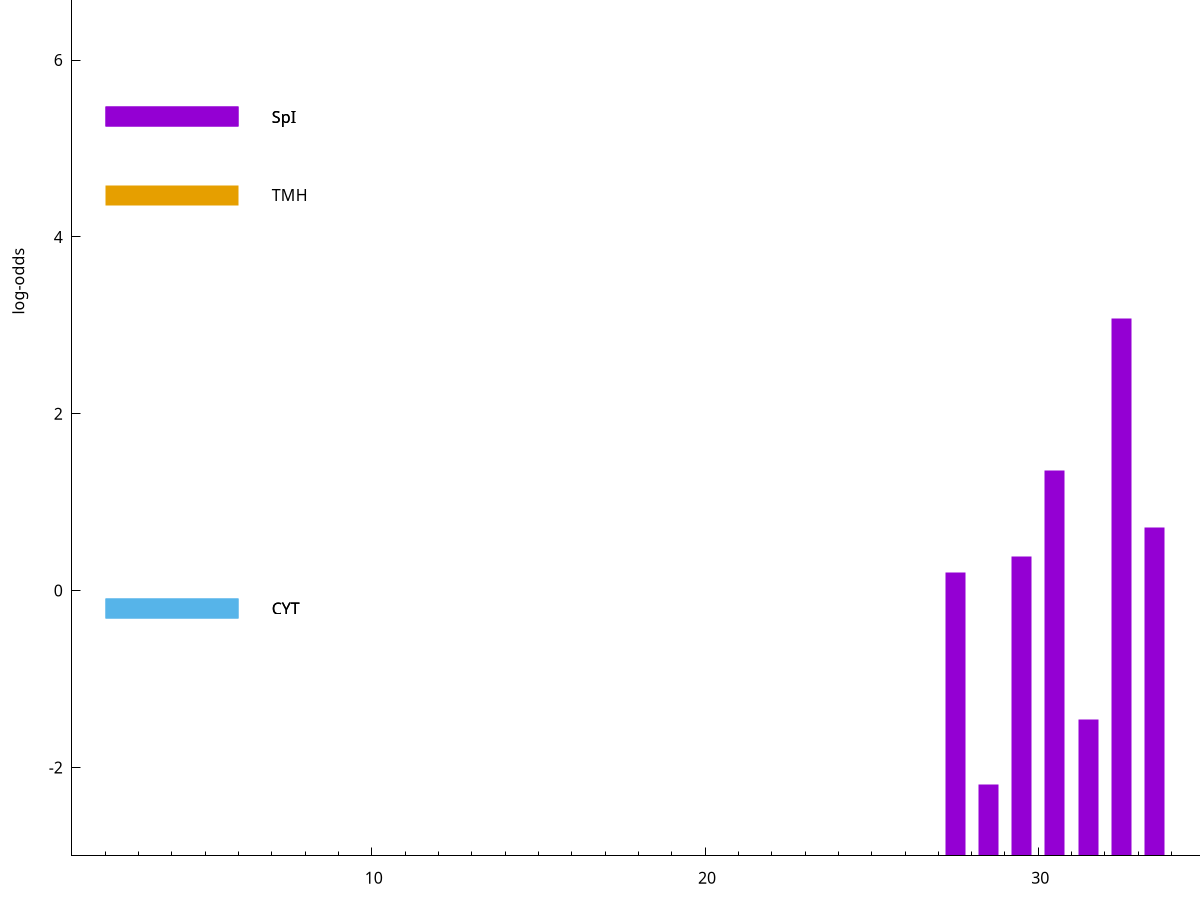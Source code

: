 set title "LipoP predictions for SRR5666568.gff"
set size 2., 1.4
set xrange [1:70] 
set mxtics 10
set yrange [-3:10]
set y2range [0:13]
set ylabel "log-odds"
set term postscript eps color solid "Helvetica" 30
set output "SRR5666568.gff592.eps"
set arrow from 2,5.35628 to 6,5.35628 nohead lt 1 lw 20
set label "SpI" at 7,5.35628
set arrow from 2,4.47334 to 6,4.47334 nohead lt 4 lw 20
set label "TMH" at 7,4.47334
set arrow from 2,-0.200913 to 6,-0.200913 nohead lt 3 lw 20
set label "CYT" at 7,-0.200913
set arrow from 2,-0.200913 to 6,-0.200913 nohead lt 3 lw 20
set label "CYT" at 7,-0.200913
set arrow from 2,5.35628 to 6,5.35628 nohead lt 1 lw 20
set label "SpI" at 7,5.35628
# NOTE: The scores below are the log-odds scores with the threshold
# NOTE: subtracted (a hack to make gnuplot make the histogram all
# NOTE: look nice).
plot "-" axes x1y2 title "" with impulses lt 1 lw 20
35.500000 7.416170
32.500000 6.074060
37.500000 4.663270
30.500000 4.363600
33.500000 3.708418
29.500000 3.383615
27.500000 3.204857
36.500000 2.223585
31.500000 1.542980
28.500000 0.805910
e
exit
